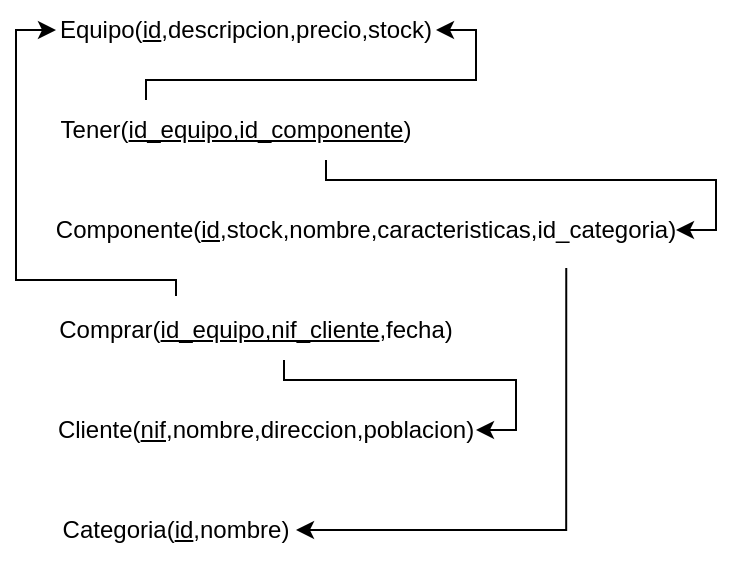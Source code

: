 <mxfile version="20.3.0" type="device"><diagram id="yYLLc37BMEsUi4DhUe3G" name="Page-2"><mxGraphModel dx="1102" dy="685" grid="1" gridSize="10" guides="1" tooltips="1" connect="1" arrows="1" fold="1" page="1" pageScale="1" pageWidth="827" pageHeight="1169" math="0" shadow="0"><root><mxCell id="0"/><mxCell id="1" parent="0"/><mxCell id="T7sIdfjrkobUbJMlq25O-1" value="Equipo(&lt;u&gt;id&lt;/u&gt;,descripcion,precio,stock)" style="text;html=1;strokeColor=none;fillColor=none;align=center;verticalAlign=middle;whiteSpace=wrap;rounded=0;" vertex="1" parent="1"><mxGeometry x="40" y="40" width="190" height="30" as="geometry"/></mxCell><mxCell id="T7sIdfjrkobUbJMlq25O-7" style="edgeStyle=orthogonalEdgeStyle;rounded=0;orthogonalLoop=1;jettySize=auto;html=1;exitX=0.25;exitY=0;exitDx=0;exitDy=0;entryX=1;entryY=0.5;entryDx=0;entryDy=0;" edge="1" parent="1" source="T7sIdfjrkobUbJMlq25O-2" target="T7sIdfjrkobUbJMlq25O-1"><mxGeometry relative="1" as="geometry"><Array as="points"><mxPoint x="85" y="80"/><mxPoint x="250" y="80"/><mxPoint x="250" y="55"/></Array></mxGeometry></mxCell><mxCell id="T7sIdfjrkobUbJMlq25O-8" style="edgeStyle=orthogonalEdgeStyle;rounded=0;orthogonalLoop=1;jettySize=auto;html=1;exitX=0.75;exitY=1;exitDx=0;exitDy=0;entryX=1;entryY=0.5;entryDx=0;entryDy=0;" edge="1" parent="1" source="T7sIdfjrkobUbJMlq25O-2" target="T7sIdfjrkobUbJMlq25O-3"><mxGeometry relative="1" as="geometry"><Array as="points"><mxPoint x="175" y="130"/><mxPoint x="370" y="130"/><mxPoint x="370" y="155"/></Array></mxGeometry></mxCell><mxCell id="T7sIdfjrkobUbJMlq25O-2" value="Tener(&lt;u&gt;id_equipo,id_componente&lt;/u&gt;)" style="text;html=1;strokeColor=none;fillColor=none;align=center;verticalAlign=middle;whiteSpace=wrap;rounded=0;" vertex="1" parent="1"><mxGeometry x="40" y="90" width="180" height="30" as="geometry"/></mxCell><mxCell id="T7sIdfjrkobUbJMlq25O-9" style="edgeStyle=orthogonalEdgeStyle;rounded=0;orthogonalLoop=1;jettySize=auto;html=1;exitX=0.823;exitY=1.133;exitDx=0;exitDy=0;entryX=1;entryY=0.5;entryDx=0;entryDy=0;exitPerimeter=0;" edge="1" parent="1" source="T7sIdfjrkobUbJMlq25O-3" target="T7sIdfjrkobUbJMlq25O-6"><mxGeometry relative="1" as="geometry"/></mxCell><mxCell id="T7sIdfjrkobUbJMlq25O-3" value="Componente(&lt;u&gt;id&lt;/u&gt;,stock,nombre,caracteristicas,id_categoria)" style="text;html=1;strokeColor=none;fillColor=none;align=center;verticalAlign=middle;whiteSpace=wrap;rounded=0;" vertex="1" parent="1"><mxGeometry x="40" y="140" width="310" height="30" as="geometry"/></mxCell><mxCell id="T7sIdfjrkobUbJMlq25O-10" style="edgeStyle=orthogonalEdgeStyle;rounded=0;orthogonalLoop=1;jettySize=auto;html=1;exitX=0.3;exitY=-0.067;exitDx=0;exitDy=0;entryX=0;entryY=0.5;entryDx=0;entryDy=0;exitPerimeter=0;" edge="1" parent="1" source="T7sIdfjrkobUbJMlq25O-4" target="T7sIdfjrkobUbJMlq25O-1"><mxGeometry relative="1" as="geometry"><Array as="points"><mxPoint x="100" y="180"/><mxPoint x="20" y="180"/><mxPoint x="20" y="55"/></Array></mxGeometry></mxCell><mxCell id="T7sIdfjrkobUbJMlq25O-11" style="edgeStyle=orthogonalEdgeStyle;rounded=0;orthogonalLoop=1;jettySize=auto;html=1;exitX=0.57;exitY=1;exitDx=0;exitDy=0;entryX=1;entryY=0.5;entryDx=0;entryDy=0;exitPerimeter=0;" edge="1" parent="1" source="T7sIdfjrkobUbJMlq25O-4" target="T7sIdfjrkobUbJMlq25O-5"><mxGeometry relative="1" as="geometry"><Array as="points"><mxPoint x="154" y="230"/><mxPoint x="270" y="230"/><mxPoint x="270" y="255"/></Array></mxGeometry></mxCell><mxCell id="T7sIdfjrkobUbJMlq25O-4" value="Comprar(&lt;u&gt;id_equipo,nif_cliente&lt;/u&gt;,fecha)" style="text;html=1;strokeColor=none;fillColor=none;align=center;verticalAlign=middle;whiteSpace=wrap;rounded=0;" vertex="1" parent="1"><mxGeometry x="40" y="190" width="200" height="30" as="geometry"/></mxCell><mxCell id="T7sIdfjrkobUbJMlq25O-5" value="Cliente(&lt;u&gt;nif&lt;/u&gt;,nombre,direccion,poblacion)" style="text;html=1;strokeColor=none;fillColor=none;align=center;verticalAlign=middle;whiteSpace=wrap;rounded=0;" vertex="1" parent="1"><mxGeometry x="40" y="240" width="210" height="30" as="geometry"/></mxCell><mxCell id="T7sIdfjrkobUbJMlq25O-6" value="Categoria(&lt;u&gt;id&lt;/u&gt;,nombre)" style="text;html=1;strokeColor=none;fillColor=none;align=center;verticalAlign=middle;whiteSpace=wrap;rounded=0;" vertex="1" parent="1"><mxGeometry x="40" y="290" width="120" height="30" as="geometry"/></mxCell></root></mxGraphModel></diagram></mxfile>